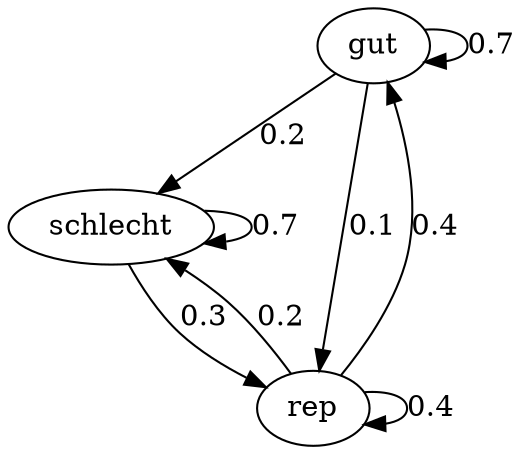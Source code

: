 /*
Datei: Aufgabe_1_1_6.dot
Datum:19.3.10
Funktion: Uebergangsgraph von Aufgabe 1.1.6, 3 Zustaende
*/
digraph Aufgabe_1_1_6
{ gut -> gut 		[label=0.7]
  gut -> schlecht 	[label=0.2]
  gut -> rep 		[label=0.1]
  schlecht -> schlecht 	[label=0.7]
  schlecht -> rep 	[label=0.3]
  rep -> rep 		[label=0.4]
  rep -> schlecht 	[label=0.2]
  rep -> gut 		[label=0.4]
}